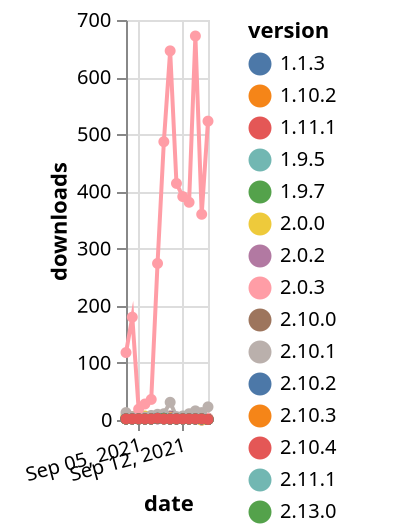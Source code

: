 {"$schema": "https://vega.github.io/schema/vega-lite/v5.json", "description": "A simple bar chart with embedded data.", "data": {"values": [{"date": "2021-09-03", "total": 2760, "delta": 2, "version": "2.0.2"}, {"date": "2021-09-04", "total": 2762, "delta": 2, "version": "2.0.2"}, {"date": "2021-09-05", "total": 2764, "delta": 2, "version": "2.0.2"}, {"date": "2021-09-06", "total": 2766, "delta": 2, "version": "2.0.2"}, {"date": "2021-09-07", "total": 2768, "delta": 2, "version": "2.0.2"}, {"date": "2021-09-08", "total": 2770, "delta": 2, "version": "2.0.2"}, {"date": "2021-09-09", "total": 2773, "delta": 3, "version": "2.0.2"}, {"date": "2021-09-10", "total": 2775, "delta": 2, "version": "2.0.2"}, {"date": "2021-09-11", "total": 2777, "delta": 2, "version": "2.0.2"}, {"date": "2021-09-12", "total": 2779, "delta": 2, "version": "2.0.2"}, {"date": "2021-09-13", "total": 2781, "delta": 2, "version": "2.0.2"}, {"date": "2021-09-14", "total": 2783, "delta": 2, "version": "2.0.2"}, {"date": "2021-09-15", "total": 2783, "delta": 0, "version": "2.0.2"}, {"date": "2021-09-16", "total": 2784, "delta": 1, "version": "2.0.2"}, {"date": "2021-09-03", "total": 2559, "delta": 2, "version": "1.10.2"}, {"date": "2021-09-04", "total": 2561, "delta": 2, "version": "1.10.2"}, {"date": "2021-09-05", "total": 2563, "delta": 2, "version": "1.10.2"}, {"date": "2021-09-06", "total": 2565, "delta": 2, "version": "1.10.2"}, {"date": "2021-09-07", "total": 2567, "delta": 2, "version": "1.10.2"}, {"date": "2021-09-08", "total": 2570, "delta": 3, "version": "1.10.2"}, {"date": "2021-09-09", "total": 2573, "delta": 3, "version": "1.10.2"}, {"date": "2021-09-10", "total": 2575, "delta": 2, "version": "1.10.2"}, {"date": "2021-09-11", "total": 2577, "delta": 2, "version": "1.10.2"}, {"date": "2021-09-12", "total": 2579, "delta": 2, "version": "1.10.2"}, {"date": "2021-09-13", "total": 2581, "delta": 2, "version": "1.10.2"}, {"date": "2021-09-14", "total": 2583, "delta": 2, "version": "1.10.2"}, {"date": "2021-09-15", "total": 2585, "delta": 2, "version": "1.10.2"}, {"date": "2021-09-16", "total": 2586, "delta": 1, "version": "1.10.2"}, {"date": "2021-09-03", "total": 3228, "delta": 2, "version": "2.4.3"}, {"date": "2021-09-04", "total": 3230, "delta": 2, "version": "2.4.3"}, {"date": "2021-09-05", "total": 3232, "delta": 2, "version": "2.4.3"}, {"date": "2021-09-06", "total": 3234, "delta": 2, "version": "2.4.3"}, {"date": "2021-09-07", "total": 3236, "delta": 2, "version": "2.4.3"}, {"date": "2021-09-08", "total": 3239, "delta": 3, "version": "2.4.3"}, {"date": "2021-09-09", "total": 3242, "delta": 3, "version": "2.4.3"}, {"date": "2021-09-10", "total": 3244, "delta": 2, "version": "2.4.3"}, {"date": "2021-09-11", "total": 3246, "delta": 2, "version": "2.4.3"}, {"date": "2021-09-12", "total": 3248, "delta": 2, "version": "2.4.3"}, {"date": "2021-09-13", "total": 3250, "delta": 2, "version": "2.4.3"}, {"date": "2021-09-14", "total": 3252, "delta": 2, "version": "2.4.3"}, {"date": "2021-09-15", "total": 3254, "delta": 2, "version": "2.4.3"}, {"date": "2021-09-16", "total": 3255, "delta": 1, "version": "2.4.3"}, {"date": "2021-09-03", "total": 2643, "delta": 2, "version": "2.9.1"}, {"date": "2021-09-04", "total": 2645, "delta": 2, "version": "2.9.1"}, {"date": "2021-09-05", "total": 2647, "delta": 2, "version": "2.9.1"}, {"date": "2021-09-06", "total": 2649, "delta": 2, "version": "2.9.1"}, {"date": "2021-09-07", "total": 2651, "delta": 2, "version": "2.9.1"}, {"date": "2021-09-08", "total": 2654, "delta": 3, "version": "2.9.1"}, {"date": "2021-09-09", "total": 2656, "delta": 2, "version": "2.9.1"}, {"date": "2021-09-10", "total": 2658, "delta": 2, "version": "2.9.1"}, {"date": "2021-09-11", "total": 2660, "delta": 2, "version": "2.9.1"}, {"date": "2021-09-12", "total": 2662, "delta": 2, "version": "2.9.1"}, {"date": "2021-09-13", "total": 2664, "delta": 2, "version": "2.9.1"}, {"date": "2021-09-14", "total": 2666, "delta": 2, "version": "2.9.1"}, {"date": "2021-09-15", "total": 2668, "delta": 2, "version": "2.9.1"}, {"date": "2021-09-16", "total": 2669, "delta": 1, "version": "2.9.1"}, {"date": "2021-09-03", "total": 2186, "delta": 8, "version": "2.15.2"}, {"date": "2021-09-04", "total": 2192, "delta": 6, "version": "2.15.2"}, {"date": "2021-09-05", "total": 2195, "delta": 3, "version": "2.15.2"}, {"date": "2021-09-06", "total": 2202, "delta": 7, "version": "2.15.2"}, {"date": "2021-09-07", "total": 2208, "delta": 6, "version": "2.15.2"}, {"date": "2021-09-08", "total": 2214, "delta": 6, "version": "2.15.2"}, {"date": "2021-09-09", "total": 2220, "delta": 6, "version": "2.15.2"}, {"date": "2021-09-10", "total": 2224, "delta": 4, "version": "2.15.2"}, {"date": "2021-09-11", "total": 2228, "delta": 4, "version": "2.15.2"}, {"date": "2021-09-12", "total": 2232, "delta": 4, "version": "2.15.2"}, {"date": "2021-09-13", "total": 2238, "delta": 6, "version": "2.15.2"}, {"date": "2021-09-14", "total": 2249, "delta": 11, "version": "2.15.2"}, {"date": "2021-09-15", "total": 2254, "delta": 5, "version": "2.15.2"}, {"date": "2021-09-16", "total": 2256, "delta": 2, "version": "2.15.2"}, {"date": "2021-09-03", "total": 2299, "delta": 2, "version": "2.8.2"}, {"date": "2021-09-04", "total": 2301, "delta": 2, "version": "2.8.2"}, {"date": "2021-09-05", "total": 2303, "delta": 2, "version": "2.8.2"}, {"date": "2021-09-06", "total": 2305, "delta": 2, "version": "2.8.2"}, {"date": "2021-09-07", "total": 2307, "delta": 2, "version": "2.8.2"}, {"date": "2021-09-08", "total": 2310, "delta": 3, "version": "2.8.2"}, {"date": "2021-09-09", "total": 2312, "delta": 2, "version": "2.8.2"}, {"date": "2021-09-10", "total": 2314, "delta": 2, "version": "2.8.2"}, {"date": "2021-09-11", "total": 2316, "delta": 2, "version": "2.8.2"}, {"date": "2021-09-12", "total": 2318, "delta": 2, "version": "2.8.2"}, {"date": "2021-09-13", "total": 2320, "delta": 2, "version": "2.8.2"}, {"date": "2021-09-14", "total": 2322, "delta": 2, "version": "2.8.2"}, {"date": "2021-09-15", "total": 2324, "delta": 2, "version": "2.8.2"}, {"date": "2021-09-16", "total": 2325, "delta": 1, "version": "2.8.2"}, {"date": "2021-09-03", "total": 3078, "delta": 2, "version": "2.4.0"}, {"date": "2021-09-04", "total": 3080, "delta": 2, "version": "2.4.0"}, {"date": "2021-09-05", "total": 3082, "delta": 2, "version": "2.4.0"}, {"date": "2021-09-06", "total": 3084, "delta": 2, "version": "2.4.0"}, {"date": "2021-09-07", "total": 3086, "delta": 2, "version": "2.4.0"}, {"date": "2021-09-08", "total": 3089, "delta": 3, "version": "2.4.0"}, {"date": "2021-09-09", "total": 3092, "delta": 3, "version": "2.4.0"}, {"date": "2021-09-10", "total": 3094, "delta": 2, "version": "2.4.0"}, {"date": "2021-09-11", "total": 3096, "delta": 2, "version": "2.4.0"}, {"date": "2021-09-12", "total": 3098, "delta": 2, "version": "2.4.0"}, {"date": "2021-09-13", "total": 3100, "delta": 2, "version": "2.4.0"}, {"date": "2021-09-14", "total": 3102, "delta": 2, "version": "2.4.0"}, {"date": "2021-09-15", "total": 3104, "delta": 2, "version": "2.4.0"}, {"date": "2021-09-16", "total": 3105, "delta": 1, "version": "2.4.0"}, {"date": "2021-09-03", "total": 3004, "delta": 2, "version": "2.15.0"}, {"date": "2021-09-04", "total": 3006, "delta": 2, "version": "2.15.0"}, {"date": "2021-09-05", "total": 3008, "delta": 2, "version": "2.15.0"}, {"date": "2021-09-06", "total": 3010, "delta": 2, "version": "2.15.0"}, {"date": "2021-09-07", "total": 3012, "delta": 2, "version": "2.15.0"}, {"date": "2021-09-08", "total": 3016, "delta": 4, "version": "2.15.0"}, {"date": "2021-09-09", "total": 3019, "delta": 3, "version": "2.15.0"}, {"date": "2021-09-10", "total": 3021, "delta": 2, "version": "2.15.0"}, {"date": "2021-09-11", "total": 3023, "delta": 2, "version": "2.15.0"}, {"date": "2021-09-12", "total": 3025, "delta": 2, "version": "2.15.0"}, {"date": "2021-09-13", "total": 3027, "delta": 2, "version": "2.15.0"}, {"date": "2021-09-14", "total": 3031, "delta": 4, "version": "2.15.0"}, {"date": "2021-09-15", "total": 3033, "delta": 2, "version": "2.15.0"}, {"date": "2021-09-16", "total": 3034, "delta": 1, "version": "2.15.0"}, {"date": "2021-09-03", "total": 2355, "delta": 2, "version": "1.1.3"}, {"date": "2021-09-04", "total": 2357, "delta": 2, "version": "1.1.3"}, {"date": "2021-09-05", "total": 2360, "delta": 3, "version": "1.1.3"}, {"date": "2021-09-06", "total": 2362, "delta": 2, "version": "1.1.3"}, {"date": "2021-09-07", "total": 2364, "delta": 2, "version": "1.1.3"}, {"date": "2021-09-08", "total": 2366, "delta": 2, "version": "1.1.3"}, {"date": "2021-09-09", "total": 2369, "delta": 3, "version": "1.1.3"}, {"date": "2021-09-10", "total": 2371, "delta": 2, "version": "1.1.3"}, {"date": "2021-09-11", "total": 2373, "delta": 2, "version": "1.1.3"}, {"date": "2021-09-12", "total": 2375, "delta": 2, "version": "1.1.3"}, {"date": "2021-09-13", "total": 2377, "delta": 2, "version": "1.1.3"}, {"date": "2021-09-14", "total": 2379, "delta": 2, "version": "1.1.3"}, {"date": "2021-09-15", "total": 2380, "delta": 1, "version": "1.1.3"}, {"date": "2021-09-16", "total": 2381, "delta": 1, "version": "1.1.3"}, {"date": "2021-09-03", "total": 2340, "delta": 2, "version": "2.8.1"}, {"date": "2021-09-04", "total": 2342, "delta": 2, "version": "2.8.1"}, {"date": "2021-09-05", "total": 2344, "delta": 2, "version": "2.8.1"}, {"date": "2021-09-06", "total": 2346, "delta": 2, "version": "2.8.1"}, {"date": "2021-09-07", "total": 2348, "delta": 2, "version": "2.8.1"}, {"date": "2021-09-08", "total": 2351, "delta": 3, "version": "2.8.1"}, {"date": "2021-09-09", "total": 2353, "delta": 2, "version": "2.8.1"}, {"date": "2021-09-10", "total": 2355, "delta": 2, "version": "2.8.1"}, {"date": "2021-09-11", "total": 2357, "delta": 2, "version": "2.8.1"}, {"date": "2021-09-12", "total": 2359, "delta": 2, "version": "2.8.1"}, {"date": "2021-09-13", "total": 2361, "delta": 2, "version": "2.8.1"}, {"date": "2021-09-14", "total": 2363, "delta": 2, "version": "2.8.1"}, {"date": "2021-09-15", "total": 2365, "delta": 2, "version": "2.8.1"}, {"date": "2021-09-16", "total": 2366, "delta": 1, "version": "2.8.1"}, {"date": "2021-09-03", "total": 1961, "delta": 2, "version": "2.13.1"}, {"date": "2021-09-04", "total": 1963, "delta": 2, "version": "2.13.1"}, {"date": "2021-09-05", "total": 1965, "delta": 2, "version": "2.13.1"}, {"date": "2021-09-06", "total": 1967, "delta": 2, "version": "2.13.1"}, {"date": "2021-09-07", "total": 1969, "delta": 2, "version": "2.13.1"}, {"date": "2021-09-08", "total": 1972, "delta": 3, "version": "2.13.1"}, {"date": "2021-09-09", "total": 1975, "delta": 3, "version": "2.13.1"}, {"date": "2021-09-10", "total": 1977, "delta": 2, "version": "2.13.1"}, {"date": "2021-09-11", "total": 1979, "delta": 2, "version": "2.13.1"}, {"date": "2021-09-12", "total": 1981, "delta": 2, "version": "2.13.1"}, {"date": "2021-09-13", "total": 1983, "delta": 2, "version": "2.13.1"}, {"date": "2021-09-14", "total": 1985, "delta": 2, "version": "2.13.1"}, {"date": "2021-09-15", "total": 1987, "delta": 2, "version": "2.13.1"}, {"date": "2021-09-16", "total": 1988, "delta": 1, "version": "2.13.1"}, {"date": "2021-09-03", "total": 3729, "delta": 2, "version": "1.9.7"}, {"date": "2021-09-04", "total": 3731, "delta": 2, "version": "1.9.7"}, {"date": "2021-09-05", "total": 3733, "delta": 2, "version": "1.9.7"}, {"date": "2021-09-06", "total": 3735, "delta": 2, "version": "1.9.7"}, {"date": "2021-09-07", "total": 3737, "delta": 2, "version": "1.9.7"}, {"date": "2021-09-08", "total": 3740, "delta": 3, "version": "1.9.7"}, {"date": "2021-09-09", "total": 3743, "delta": 3, "version": "1.9.7"}, {"date": "2021-09-10", "total": 3745, "delta": 2, "version": "1.9.7"}, {"date": "2021-09-11", "total": 3747, "delta": 2, "version": "1.9.7"}, {"date": "2021-09-12", "total": 3749, "delta": 2, "version": "1.9.7"}, {"date": "2021-09-13", "total": 3751, "delta": 2, "version": "1.9.7"}, {"date": "2021-09-14", "total": 3753, "delta": 2, "version": "1.9.7"}, {"date": "2021-09-15", "total": 3755, "delta": 2, "version": "1.9.7"}, {"date": "2021-09-16", "total": 3756, "delta": 1, "version": "1.9.7"}, {"date": "2021-09-03", "total": 2153, "delta": 2, "version": "2.10.1"}, {"date": "2021-09-04", "total": 2155, "delta": 2, "version": "2.10.1"}, {"date": "2021-09-05", "total": 2157, "delta": 2, "version": "2.10.1"}, {"date": "2021-09-06", "total": 2159, "delta": 2, "version": "2.10.1"}, {"date": "2021-09-07", "total": 2161, "delta": 2, "version": "2.10.1"}, {"date": "2021-09-08", "total": 2164, "delta": 3, "version": "2.10.1"}, {"date": "2021-09-09", "total": 2166, "delta": 2, "version": "2.10.1"}, {"date": "2021-09-10", "total": 2168, "delta": 2, "version": "2.10.1"}, {"date": "2021-09-11", "total": 2170, "delta": 2, "version": "2.10.1"}, {"date": "2021-09-12", "total": 2172, "delta": 2, "version": "2.10.1"}, {"date": "2021-09-13", "total": 2174, "delta": 2, "version": "2.10.1"}, {"date": "2021-09-14", "total": 2176, "delta": 2, "version": "2.10.1"}, {"date": "2021-09-15", "total": 2178, "delta": 2, "version": "2.10.1"}, {"date": "2021-09-16", "total": 2179, "delta": 1, "version": "2.10.1"}, {"date": "2021-09-03", "total": 2966, "delta": 2, "version": "2.10.4"}, {"date": "2021-09-04", "total": 2968, "delta": 2, "version": "2.10.4"}, {"date": "2021-09-05", "total": 2970, "delta": 2, "version": "2.10.4"}, {"date": "2021-09-06", "total": 2972, "delta": 2, "version": "2.10.4"}, {"date": "2021-09-07", "total": 2974, "delta": 2, "version": "2.10.4"}, {"date": "2021-09-08", "total": 2978, "delta": 4, "version": "2.10.4"}, {"date": "2021-09-09", "total": 2981, "delta": 3, "version": "2.10.4"}, {"date": "2021-09-10", "total": 2983, "delta": 2, "version": "2.10.4"}, {"date": "2021-09-11", "total": 2986, "delta": 3, "version": "2.10.4"}, {"date": "2021-09-12", "total": 2988, "delta": 2, "version": "2.10.4"}, {"date": "2021-09-13", "total": 2990, "delta": 2, "version": "2.10.4"}, {"date": "2021-09-14", "total": 2992, "delta": 2, "version": "2.10.4"}, {"date": "2021-09-15", "total": 2994, "delta": 2, "version": "2.10.4"}, {"date": "2021-09-16", "total": 2995, "delta": 1, "version": "2.10.4"}, {"date": "2021-09-03", "total": 2914, "delta": 2, "version": "2.15.1"}, {"date": "2021-09-04", "total": 2916, "delta": 2, "version": "2.15.1"}, {"date": "2021-09-05", "total": 2918, "delta": 2, "version": "2.15.1"}, {"date": "2021-09-06", "total": 2920, "delta": 2, "version": "2.15.1"}, {"date": "2021-09-07", "total": 2923, "delta": 3, "version": "2.15.1"}, {"date": "2021-09-08", "total": 2926, "delta": 3, "version": "2.15.1"}, {"date": "2021-09-09", "total": 2929, "delta": 3, "version": "2.15.1"}, {"date": "2021-09-10", "total": 2932, "delta": 3, "version": "2.15.1"}, {"date": "2021-09-11", "total": 2934, "delta": 2, "version": "2.15.1"}, {"date": "2021-09-12", "total": 2936, "delta": 2, "version": "2.15.1"}, {"date": "2021-09-13", "total": 2938, "delta": 2, "version": "2.15.1"}, {"date": "2021-09-14", "total": 2940, "delta": 2, "version": "2.15.1"}, {"date": "2021-09-15", "total": 2942, "delta": 2, "version": "2.15.1"}, {"date": "2021-09-16", "total": 2943, "delta": 1, "version": "2.15.1"}, {"date": "2021-09-03", "total": 2250, "delta": 2, "version": "2.9.0"}, {"date": "2021-09-04", "total": 2252, "delta": 2, "version": "2.9.0"}, {"date": "2021-09-05", "total": 2254, "delta": 2, "version": "2.9.0"}, {"date": "2021-09-06", "total": 2256, "delta": 2, "version": "2.9.0"}, {"date": "2021-09-07", "total": 2258, "delta": 2, "version": "2.9.0"}, {"date": "2021-09-08", "total": 2261, "delta": 3, "version": "2.9.0"}, {"date": "2021-09-09", "total": 2263, "delta": 2, "version": "2.9.0"}, {"date": "2021-09-10", "total": 2265, "delta": 2, "version": "2.9.0"}, {"date": "2021-09-11", "total": 2267, "delta": 2, "version": "2.9.0"}, {"date": "2021-09-12", "total": 2269, "delta": 2, "version": "2.9.0"}, {"date": "2021-09-13", "total": 2271, "delta": 2, "version": "2.9.0"}, {"date": "2021-09-14", "total": 2273, "delta": 2, "version": "2.9.0"}, {"date": "2021-09-15", "total": 2276, "delta": 3, "version": "2.9.0"}, {"date": "2021-09-16", "total": 2277, "delta": 1, "version": "2.9.0"}, {"date": "2021-09-03", "total": 11729, "delta": 2, "version": "2.0.3"}, {"date": "2021-09-04", "total": 11731, "delta": 2, "version": "2.0.3"}, {"date": "2021-09-05", "total": 11733, "delta": 2, "version": "2.0.3"}, {"date": "2021-09-06", "total": 11735, "delta": 2, "version": "2.0.3"}, {"date": "2021-09-07", "total": 11737, "delta": 2, "version": "2.0.3"}, {"date": "2021-09-08", "total": 11739, "delta": 2, "version": "2.0.3"}, {"date": "2021-09-09", "total": 11743, "delta": 4, "version": "2.0.3"}, {"date": "2021-09-10", "total": 11745, "delta": 2, "version": "2.0.3"}, {"date": "2021-09-11", "total": 11748, "delta": 3, "version": "2.0.3"}, {"date": "2021-09-12", "total": 11750, "delta": 2, "version": "2.0.3"}, {"date": "2021-09-13", "total": 11753, "delta": 3, "version": "2.0.3"}, {"date": "2021-09-14", "total": 11755, "delta": 2, "version": "2.0.3"}, {"date": "2021-09-15", "total": 11755, "delta": 0, "version": "2.0.3"}, {"date": "2021-09-16", "total": 11756, "delta": 1, "version": "2.0.3"}, {"date": "2021-09-03", "total": 420, "delta": 2, "version": "2.16.0"}, {"date": "2021-09-04", "total": 422, "delta": 2, "version": "2.16.0"}, {"date": "2021-09-05", "total": 424, "delta": 2, "version": "2.16.0"}, {"date": "2021-09-06", "total": 426, "delta": 2, "version": "2.16.0"}, {"date": "2021-09-07", "total": 428, "delta": 2, "version": "2.16.0"}, {"date": "2021-09-08", "total": 431, "delta": 3, "version": "2.16.0"}, {"date": "2021-09-09", "total": 434, "delta": 3, "version": "2.16.0"}, {"date": "2021-09-10", "total": 436, "delta": 2, "version": "2.16.0"}, {"date": "2021-09-11", "total": 438, "delta": 2, "version": "2.16.0"}, {"date": "2021-09-12", "total": 440, "delta": 2, "version": "2.16.0"}, {"date": "2021-09-13", "total": 442, "delta": 2, "version": "2.16.0"}, {"date": "2021-09-14", "total": 444, "delta": 2, "version": "2.16.0"}, {"date": "2021-09-15", "total": 446, "delta": 2, "version": "2.16.0"}, {"date": "2021-09-16", "total": 447, "delta": 1, "version": "2.16.0"}, {"date": "2021-09-03", "total": 3013, "delta": 2, "version": "2.8.3"}, {"date": "2021-09-04", "total": 3015, "delta": 2, "version": "2.8.3"}, {"date": "2021-09-05", "total": 3017, "delta": 2, "version": "2.8.3"}, {"date": "2021-09-06", "total": 3019, "delta": 2, "version": "2.8.3"}, {"date": "2021-09-07", "total": 3021, "delta": 2, "version": "2.8.3"}, {"date": "2021-09-08", "total": 3024, "delta": 3, "version": "2.8.3"}, {"date": "2021-09-09", "total": 3028, "delta": 4, "version": "2.8.3"}, {"date": "2021-09-10", "total": 3030, "delta": 2, "version": "2.8.3"}, {"date": "2021-09-11", "total": 3032, "delta": 2, "version": "2.8.3"}, {"date": "2021-09-12", "total": 3034, "delta": 2, "version": "2.8.3"}, {"date": "2021-09-13", "total": 3036, "delta": 2, "version": "2.8.3"}, {"date": "2021-09-14", "total": 3038, "delta": 2, "version": "2.8.3"}, {"date": "2021-09-15", "total": 3040, "delta": 2, "version": "2.8.3"}, {"date": "2021-09-16", "total": 3041, "delta": 1, "version": "2.8.3"}, {"date": "2021-09-03", "total": 1693, "delta": 4, "version": "2.17.1"}, {"date": "2021-09-04", "total": 1695, "delta": 2, "version": "2.17.1"}, {"date": "2021-09-05", "total": 1698, "delta": 3, "version": "2.17.1"}, {"date": "2021-09-06", "total": 1700, "delta": 2, "version": "2.17.1"}, {"date": "2021-09-07", "total": 1703, "delta": 3, "version": "2.17.1"}, {"date": "2021-09-08", "total": 1706, "delta": 3, "version": "2.17.1"}, {"date": "2021-09-09", "total": 1709, "delta": 3, "version": "2.17.1"}, {"date": "2021-09-10", "total": 1716, "delta": 7, "version": "2.17.1"}, {"date": "2021-09-11", "total": 1718, "delta": 2, "version": "2.17.1"}, {"date": "2021-09-12", "total": 1720, "delta": 2, "version": "2.17.1"}, {"date": "2021-09-13", "total": 1722, "delta": 2, "version": "2.17.1"}, {"date": "2021-09-14", "total": 1726, "delta": 4, "version": "2.17.1"}, {"date": "2021-09-15", "total": 1731, "delta": 5, "version": "2.17.1"}, {"date": "2021-09-16", "total": 1734, "delta": 3, "version": "2.17.1"}, {"date": "2021-09-03", "total": 2964, "delta": 2, "version": "2.8.0"}, {"date": "2021-09-04", "total": 2966, "delta": 2, "version": "2.8.0"}, {"date": "2021-09-05", "total": 2968, "delta": 2, "version": "2.8.0"}, {"date": "2021-09-06", "total": 2970, "delta": 2, "version": "2.8.0"}, {"date": "2021-09-07", "total": 2972, "delta": 2, "version": "2.8.0"}, {"date": "2021-09-08", "total": 2976, "delta": 4, "version": "2.8.0"}, {"date": "2021-09-09", "total": 2978, "delta": 2, "version": "2.8.0"}, {"date": "2021-09-10", "total": 2980, "delta": 2, "version": "2.8.0"}, {"date": "2021-09-11", "total": 2982, "delta": 2, "version": "2.8.0"}, {"date": "2021-09-12", "total": 2984, "delta": 2, "version": "2.8.0"}, {"date": "2021-09-13", "total": 2986, "delta": 2, "version": "2.8.0"}, {"date": "2021-09-14", "total": 2988, "delta": 2, "version": "2.8.0"}, {"date": "2021-09-15", "total": 2990, "delta": 2, "version": "2.8.0"}, {"date": "2021-09-16", "total": 2991, "delta": 1, "version": "2.8.0"}, {"date": "2021-09-03", "total": 2821, "delta": 3, "version": "2.13.3"}, {"date": "2021-09-04", "total": 2825, "delta": 4, "version": "2.13.3"}, {"date": "2021-09-05", "total": 2827, "delta": 2, "version": "2.13.3"}, {"date": "2021-09-06", "total": 2829, "delta": 2, "version": "2.13.3"}, {"date": "2021-09-07", "total": 2832, "delta": 3, "version": "2.13.3"}, {"date": "2021-09-08", "total": 2835, "delta": 3, "version": "2.13.3"}, {"date": "2021-09-09", "total": 2839, "delta": 4, "version": "2.13.3"}, {"date": "2021-09-10", "total": 2845, "delta": 6, "version": "2.13.3"}, {"date": "2021-09-11", "total": 2848, "delta": 3, "version": "2.13.3"}, {"date": "2021-09-12", "total": 2851, "delta": 3, "version": "2.13.3"}, {"date": "2021-09-13", "total": 2855, "delta": 4, "version": "2.13.3"}, {"date": "2021-09-14", "total": 2859, "delta": 4, "version": "2.13.3"}, {"date": "2021-09-15", "total": 2861, "delta": 2, "version": "2.13.3"}, {"date": "2021-09-16", "total": 2862, "delta": 1, "version": "2.13.3"}, {"date": "2021-09-03", "total": 13084, "delta": 2, "version": "2.6.0"}, {"date": "2021-09-04", "total": 13086, "delta": 2, "version": "2.6.0"}, {"date": "2021-09-05", "total": 13088, "delta": 2, "version": "2.6.0"}, {"date": "2021-09-06", "total": 13090, "delta": 2, "version": "2.6.0"}, {"date": "2021-09-07", "total": 13092, "delta": 2, "version": "2.6.0"}, {"date": "2021-09-08", "total": 13096, "delta": 4, "version": "2.6.0"}, {"date": "2021-09-09", "total": 13100, "delta": 4, "version": "2.6.0"}, {"date": "2021-09-10", "total": 13103, "delta": 3, "version": "2.6.0"}, {"date": "2021-09-11", "total": 13106, "delta": 3, "version": "2.6.0"}, {"date": "2021-09-12", "total": 13108, "delta": 2, "version": "2.6.0"}, {"date": "2021-09-13", "total": 13110, "delta": 2, "version": "2.6.0"}, {"date": "2021-09-14", "total": 13112, "delta": 2, "version": "2.6.0"}, {"date": "2021-09-15", "total": 13115, "delta": 3, "version": "2.6.0"}, {"date": "2021-09-16", "total": 13117, "delta": 2, "version": "2.6.0"}, {"date": "2021-09-03", "total": 2689, "delta": 2, "version": "2.14.1"}, {"date": "2021-09-04", "total": 2691, "delta": 2, "version": "2.14.1"}, {"date": "2021-09-05", "total": 2694, "delta": 3, "version": "2.14.1"}, {"date": "2021-09-06", "total": 2696, "delta": 2, "version": "2.14.1"}, {"date": "2021-09-07", "total": 2698, "delta": 2, "version": "2.14.1"}, {"date": "2021-09-08", "total": 2701, "delta": 3, "version": "2.14.1"}, {"date": "2021-09-09", "total": 2704, "delta": 3, "version": "2.14.1"}, {"date": "2021-09-10", "total": 2706, "delta": 2, "version": "2.14.1"}, {"date": "2021-09-11", "total": 2708, "delta": 2, "version": "2.14.1"}, {"date": "2021-09-12", "total": 2710, "delta": 2, "version": "2.14.1"}, {"date": "2021-09-13", "total": 2712, "delta": 2, "version": "2.14.1"}, {"date": "2021-09-14", "total": 2714, "delta": 2, "version": "2.14.1"}, {"date": "2021-09-15", "total": 2716, "delta": 2, "version": "2.14.1"}, {"date": "2021-09-16", "total": 2717, "delta": 1, "version": "2.14.1"}, {"date": "2021-09-03", "total": 2126, "delta": 2, "version": "2.10.0"}, {"date": "2021-09-04", "total": 2128, "delta": 2, "version": "2.10.0"}, {"date": "2021-09-05", "total": 2130, "delta": 2, "version": "2.10.0"}, {"date": "2021-09-06", "total": 2132, "delta": 2, "version": "2.10.0"}, {"date": "2021-09-07", "total": 2134, "delta": 2, "version": "2.10.0"}, {"date": "2021-09-08", "total": 2137, "delta": 3, "version": "2.10.0"}, {"date": "2021-09-09", "total": 2139, "delta": 2, "version": "2.10.0"}, {"date": "2021-09-10", "total": 2141, "delta": 2, "version": "2.10.0"}, {"date": "2021-09-11", "total": 2143, "delta": 2, "version": "2.10.0"}, {"date": "2021-09-12", "total": 2145, "delta": 2, "version": "2.10.0"}, {"date": "2021-09-13", "total": 2147, "delta": 2, "version": "2.10.0"}, {"date": "2021-09-14", "total": 2149, "delta": 2, "version": "2.10.0"}, {"date": "2021-09-15", "total": 2151, "delta": 2, "version": "2.10.0"}, {"date": "2021-09-16", "total": 2152, "delta": 1, "version": "2.10.0"}, {"date": "2021-09-03", "total": 2163, "delta": 2, "version": "2.10.2"}, {"date": "2021-09-04", "total": 2165, "delta": 2, "version": "2.10.2"}, {"date": "2021-09-05", "total": 2167, "delta": 2, "version": "2.10.2"}, {"date": "2021-09-06", "total": 2169, "delta": 2, "version": "2.10.2"}, {"date": "2021-09-07", "total": 2171, "delta": 2, "version": "2.10.2"}, {"date": "2021-09-08", "total": 2174, "delta": 3, "version": "2.10.2"}, {"date": "2021-09-09", "total": 2176, "delta": 2, "version": "2.10.2"}, {"date": "2021-09-10", "total": 2178, "delta": 2, "version": "2.10.2"}, {"date": "2021-09-11", "total": 2180, "delta": 2, "version": "2.10.2"}, {"date": "2021-09-12", "total": 2182, "delta": 2, "version": "2.10.2"}, {"date": "2021-09-13", "total": 2184, "delta": 2, "version": "2.10.2"}, {"date": "2021-09-14", "total": 2186, "delta": 2, "version": "2.10.2"}, {"date": "2021-09-15", "total": 2188, "delta": 2, "version": "2.10.2"}, {"date": "2021-09-16", "total": 2189, "delta": 1, "version": "2.10.2"}, {"date": "2021-09-03", "total": 2553, "delta": 2, "version": "2.13.4"}, {"date": "2021-09-04", "total": 2555, "delta": 2, "version": "2.13.4"}, {"date": "2021-09-05", "total": 2557, "delta": 2, "version": "2.13.4"}, {"date": "2021-09-06", "total": 2559, "delta": 2, "version": "2.13.4"}, {"date": "2021-09-07", "total": 2561, "delta": 2, "version": "2.13.4"}, {"date": "2021-09-08", "total": 2565, "delta": 4, "version": "2.13.4"}, {"date": "2021-09-09", "total": 2569, "delta": 4, "version": "2.13.4"}, {"date": "2021-09-10", "total": 2571, "delta": 2, "version": "2.13.4"}, {"date": "2021-09-11", "total": 2573, "delta": 2, "version": "2.13.4"}, {"date": "2021-09-12", "total": 2575, "delta": 2, "version": "2.13.4"}, {"date": "2021-09-13", "total": 2577, "delta": 2, "version": "2.13.4"}, {"date": "2021-09-14", "total": 2579, "delta": 2, "version": "2.13.4"}, {"date": "2021-09-15", "total": 2581, "delta": 2, "version": "2.13.4"}, {"date": "2021-09-16", "total": 2582, "delta": 1, "version": "2.13.4"}, {"date": "2021-09-03", "total": 4928, "delta": 2, "version": "2.5.0"}, {"date": "2021-09-04", "total": 4930, "delta": 2, "version": "2.5.0"}, {"date": "2021-09-05", "total": 4932, "delta": 2, "version": "2.5.0"}, {"date": "2021-09-06", "total": 4934, "delta": 2, "version": "2.5.0"}, {"date": "2021-09-07", "total": 4936, "delta": 2, "version": "2.5.0"}, {"date": "2021-09-08", "total": 4939, "delta": 3, "version": "2.5.0"}, {"date": "2021-09-09", "total": 4942, "delta": 3, "version": "2.5.0"}, {"date": "2021-09-10", "total": 4945, "delta": 3, "version": "2.5.0"}, {"date": "2021-09-11", "total": 4947, "delta": 2, "version": "2.5.0"}, {"date": "2021-09-12", "total": 4949, "delta": 2, "version": "2.5.0"}, {"date": "2021-09-13", "total": 4951, "delta": 2, "version": "2.5.0"}, {"date": "2021-09-14", "total": 4953, "delta": 2, "version": "2.5.0"}, {"date": "2021-09-15", "total": 4955, "delta": 2, "version": "2.5.0"}, {"date": "2021-09-16", "total": 4956, "delta": 1, "version": "2.5.0"}, {"date": "2021-09-03", "total": 2958, "delta": 2, "version": "2.14.2"}, {"date": "2021-09-04", "total": 2960, "delta": 2, "version": "2.14.2"}, {"date": "2021-09-05", "total": 2962, "delta": 2, "version": "2.14.2"}, {"date": "2021-09-06", "total": 2964, "delta": 2, "version": "2.14.2"}, {"date": "2021-09-07", "total": 2966, "delta": 2, "version": "2.14.2"}, {"date": "2021-09-08", "total": 2969, "delta": 3, "version": "2.14.2"}, {"date": "2021-09-09", "total": 2973, "delta": 4, "version": "2.14.2"}, {"date": "2021-09-10", "total": 2975, "delta": 2, "version": "2.14.2"}, {"date": "2021-09-11", "total": 2977, "delta": 2, "version": "2.14.2"}, {"date": "2021-09-12", "total": 2979, "delta": 2, "version": "2.14.2"}, {"date": "2021-09-13", "total": 2981, "delta": 2, "version": "2.14.2"}, {"date": "2021-09-14", "total": 2983, "delta": 2, "version": "2.14.2"}, {"date": "2021-09-15", "total": 2985, "delta": 2, "version": "2.14.2"}, {"date": "2021-09-16", "total": 2986, "delta": 1, "version": "2.14.2"}, {"date": "2021-09-03", "total": 2761, "delta": 2, "version": "1.11.1"}, {"date": "2021-09-04", "total": 2763, "delta": 2, "version": "1.11.1"}, {"date": "2021-09-05", "total": 2765, "delta": 2, "version": "1.11.1"}, {"date": "2021-09-06", "total": 2767, "delta": 2, "version": "1.11.1"}, {"date": "2021-09-07", "total": 2769, "delta": 2, "version": "1.11.1"}, {"date": "2021-09-08", "total": 2772, "delta": 3, "version": "1.11.1"}, {"date": "2021-09-09", "total": 2775, "delta": 3, "version": "1.11.1"}, {"date": "2021-09-10", "total": 2777, "delta": 2, "version": "1.11.1"}, {"date": "2021-09-11", "total": 2779, "delta": 2, "version": "1.11.1"}, {"date": "2021-09-12", "total": 2781, "delta": 2, "version": "1.11.1"}, {"date": "2021-09-13", "total": 2783, "delta": 2, "version": "1.11.1"}, {"date": "2021-09-14", "total": 2785, "delta": 2, "version": "1.11.1"}, {"date": "2021-09-15", "total": 2787, "delta": 2, "version": "1.11.1"}, {"date": "2021-09-16", "total": 2788, "delta": 1, "version": "1.11.1"}, {"date": "2021-09-03", "total": 2251, "delta": 2, "version": "2.10.3"}, {"date": "2021-09-04", "total": 2253, "delta": 2, "version": "2.10.3"}, {"date": "2021-09-05", "total": 2255, "delta": 2, "version": "2.10.3"}, {"date": "2021-09-06", "total": 2257, "delta": 2, "version": "2.10.3"}, {"date": "2021-09-07", "total": 2259, "delta": 2, "version": "2.10.3"}, {"date": "2021-09-08", "total": 2262, "delta": 3, "version": "2.10.3"}, {"date": "2021-09-09", "total": 2264, "delta": 2, "version": "2.10.3"}, {"date": "2021-09-10", "total": 2266, "delta": 2, "version": "2.10.3"}, {"date": "2021-09-11", "total": 2268, "delta": 2, "version": "2.10.3"}, {"date": "2021-09-12", "total": 2270, "delta": 2, "version": "2.10.3"}, {"date": "2021-09-13", "total": 2272, "delta": 2, "version": "2.10.3"}, {"date": "2021-09-14", "total": 2274, "delta": 2, "version": "2.10.3"}, {"date": "2021-09-15", "total": 2276, "delta": 2, "version": "2.10.3"}, {"date": "2021-09-16", "total": 2277, "delta": 1, "version": "2.10.3"}, {"date": "2021-09-03", "total": 4881, "delta": 4, "version": "2.0.0"}, {"date": "2021-09-04", "total": 4885, "delta": 4, "version": "2.0.0"}, {"date": "2021-09-05", "total": 4889, "delta": 4, "version": "2.0.0"}, {"date": "2021-09-06", "total": 4893, "delta": 4, "version": "2.0.0"}, {"date": "2021-09-07", "total": 4897, "delta": 4, "version": "2.0.0"}, {"date": "2021-09-08", "total": 4900, "delta": 3, "version": "2.0.0"}, {"date": "2021-09-09", "total": 4905, "delta": 5, "version": "2.0.0"}, {"date": "2021-09-10", "total": 4909, "delta": 4, "version": "2.0.0"}, {"date": "2021-09-11", "total": 4913, "delta": 4, "version": "2.0.0"}, {"date": "2021-09-12", "total": 4917, "delta": 4, "version": "2.0.0"}, {"date": "2021-09-13", "total": 4921, "delta": 4, "version": "2.0.0"}, {"date": "2021-09-14", "total": 4925, "delta": 4, "version": "2.0.0"}, {"date": "2021-09-15", "total": 4925, "delta": 0, "version": "2.0.0"}, {"date": "2021-09-16", "total": 4927, "delta": 2, "version": "2.0.0"}, {"date": "2021-09-03", "total": 3437, "delta": 2, "version": "2.3.4"}, {"date": "2021-09-04", "total": 3439, "delta": 2, "version": "2.3.4"}, {"date": "2021-09-05", "total": 3441, "delta": 2, "version": "2.3.4"}, {"date": "2021-09-06", "total": 3443, "delta": 2, "version": "2.3.4"}, {"date": "2021-09-07", "total": 3445, "delta": 2, "version": "2.3.4"}, {"date": "2021-09-08", "total": 3448, "delta": 3, "version": "2.3.4"}, {"date": "2021-09-09", "total": 3451, "delta": 3, "version": "2.3.4"}, {"date": "2021-09-10", "total": 3453, "delta": 2, "version": "2.3.4"}, {"date": "2021-09-11", "total": 3455, "delta": 2, "version": "2.3.4"}, {"date": "2021-09-12", "total": 3457, "delta": 2, "version": "2.3.4"}, {"date": "2021-09-13", "total": 3459, "delta": 2, "version": "2.3.4"}, {"date": "2021-09-14", "total": 3462, "delta": 3, "version": "2.3.4"}, {"date": "2021-09-15", "total": 3464, "delta": 2, "version": "2.3.4"}, {"date": "2021-09-16", "total": 3465, "delta": 1, "version": "2.3.4"}, {"date": "2021-09-03", "total": 2691, "delta": 2, "version": "2.11.1"}, {"date": "2021-09-04", "total": 2693, "delta": 2, "version": "2.11.1"}, {"date": "2021-09-05", "total": 2695, "delta": 2, "version": "2.11.1"}, {"date": "2021-09-06", "total": 2697, "delta": 2, "version": "2.11.1"}, {"date": "2021-09-07", "total": 2699, "delta": 2, "version": "2.11.1"}, {"date": "2021-09-08", "total": 2703, "delta": 4, "version": "2.11.1"}, {"date": "2021-09-09", "total": 2706, "delta": 3, "version": "2.11.1"}, {"date": "2021-09-10", "total": 2708, "delta": 2, "version": "2.11.1"}, {"date": "2021-09-11", "total": 2710, "delta": 2, "version": "2.11.1"}, {"date": "2021-09-12", "total": 2712, "delta": 2, "version": "2.11.1"}, {"date": "2021-09-13", "total": 2714, "delta": 2, "version": "2.11.1"}, {"date": "2021-09-14", "total": 2716, "delta": 2, "version": "2.11.1"}, {"date": "2021-09-15", "total": 2718, "delta": 2, "version": "2.11.1"}, {"date": "2021-09-16", "total": 2719, "delta": 1, "version": "2.11.1"}, {"date": "2021-09-03", "total": 2507, "delta": 2, "version": "1.9.5"}, {"date": "2021-09-04", "total": 2509, "delta": 2, "version": "1.9.5"}, {"date": "2021-09-05", "total": 2511, "delta": 2, "version": "1.9.5"}, {"date": "2021-09-06", "total": 2513, "delta": 2, "version": "1.9.5"}, {"date": "2021-09-07", "total": 2515, "delta": 2, "version": "1.9.5"}, {"date": "2021-09-08", "total": 2518, "delta": 3, "version": "1.9.5"}, {"date": "2021-09-09", "total": 2520, "delta": 2, "version": "1.9.5"}, {"date": "2021-09-10", "total": 2522, "delta": 2, "version": "1.9.5"}, {"date": "2021-09-11", "total": 2524, "delta": 2, "version": "1.9.5"}, {"date": "2021-09-12", "total": 2526, "delta": 2, "version": "1.9.5"}, {"date": "2021-09-13", "total": 2528, "delta": 2, "version": "1.9.5"}, {"date": "2021-09-14", "total": 2530, "delta": 2, "version": "1.9.5"}, {"date": "2021-09-15", "total": 2532, "delta": 2, "version": "1.9.5"}, {"date": "2021-09-16", "total": 2533, "delta": 1, "version": "1.9.5"}, {"date": "2021-09-03", "total": 2844, "delta": 2, "version": "2.4.4"}, {"date": "2021-09-04", "total": 2846, "delta": 2, "version": "2.4.4"}, {"date": "2021-09-05", "total": 2848, "delta": 2, "version": "2.4.4"}, {"date": "2021-09-06", "total": 2850, "delta": 2, "version": "2.4.4"}, {"date": "2021-09-07", "total": 2852, "delta": 2, "version": "2.4.4"}, {"date": "2021-09-08", "total": 2855, "delta": 3, "version": "2.4.4"}, {"date": "2021-09-09", "total": 2858, "delta": 3, "version": "2.4.4"}, {"date": "2021-09-10", "total": 2860, "delta": 2, "version": "2.4.4"}, {"date": "2021-09-11", "total": 2862, "delta": 2, "version": "2.4.4"}, {"date": "2021-09-12", "total": 2864, "delta": 2, "version": "2.4.4"}, {"date": "2021-09-13", "total": 2866, "delta": 2, "version": "2.4.4"}, {"date": "2021-09-14", "total": 2868, "delta": 2, "version": "2.4.4"}, {"date": "2021-09-15", "total": 2870, "delta": 2, "version": "2.4.4"}, {"date": "2021-09-16", "total": 2871, "delta": 1, "version": "2.4.4"}, {"date": "2021-09-03", "total": 2006, "delta": 4, "version": "2.17.0"}, {"date": "2021-09-04", "total": 2008, "delta": 2, "version": "2.17.0"}, {"date": "2021-09-05", "total": 2011, "delta": 3, "version": "2.17.0"}, {"date": "2021-09-06", "total": 2013, "delta": 2, "version": "2.17.0"}, {"date": "2021-09-07", "total": 2015, "delta": 2, "version": "2.17.0"}, {"date": "2021-09-08", "total": 2019, "delta": 4, "version": "2.17.0"}, {"date": "2021-09-09", "total": 2023, "delta": 4, "version": "2.17.0"}, {"date": "2021-09-10", "total": 2026, "delta": 3, "version": "2.17.0"}, {"date": "2021-09-11", "total": 2029, "delta": 3, "version": "2.17.0"}, {"date": "2021-09-12", "total": 2031, "delta": 2, "version": "2.17.0"}, {"date": "2021-09-13", "total": 2033, "delta": 2, "version": "2.17.0"}, {"date": "2021-09-14", "total": 2036, "delta": 3, "version": "2.17.0"}, {"date": "2021-09-15", "total": 2040, "delta": 4, "version": "2.17.0"}, {"date": "2021-09-16", "total": 2043, "delta": 3, "version": "2.17.0"}, {"date": "2021-09-03", "total": 1717, "delta": 2, "version": "2.13.7"}, {"date": "2021-09-04", "total": 1719, "delta": 2, "version": "2.13.7"}, {"date": "2021-09-05", "total": 1721, "delta": 2, "version": "2.13.7"}, {"date": "2021-09-06", "total": 1723, "delta": 2, "version": "2.13.7"}, {"date": "2021-09-07", "total": 1725, "delta": 2, "version": "2.13.7"}, {"date": "2021-09-08", "total": 1728, "delta": 3, "version": "2.13.7"}, {"date": "2021-09-09", "total": 1731, "delta": 3, "version": "2.13.7"}, {"date": "2021-09-10", "total": 1733, "delta": 2, "version": "2.13.7"}, {"date": "2021-09-11", "total": 1735, "delta": 2, "version": "2.13.7"}, {"date": "2021-09-12", "total": 1737, "delta": 2, "version": "2.13.7"}, {"date": "2021-09-13", "total": 1739, "delta": 2, "version": "2.13.7"}, {"date": "2021-09-14", "total": 1741, "delta": 2, "version": "2.13.7"}, {"date": "2021-09-15", "total": 1743, "delta": 2, "version": "2.13.7"}, {"date": "2021-09-16", "total": 1744, "delta": 1, "version": "2.13.7"}, {"date": "2021-09-03", "total": 2600, "delta": 2, "version": "2.13.6"}, {"date": "2021-09-04", "total": 2602, "delta": 2, "version": "2.13.6"}, {"date": "2021-09-05", "total": 2604, "delta": 2, "version": "2.13.6"}, {"date": "2021-09-06", "total": 2606, "delta": 2, "version": "2.13.6"}, {"date": "2021-09-07", "total": 2608, "delta": 2, "version": "2.13.6"}, {"date": "2021-09-08", "total": 2611, "delta": 3, "version": "2.13.6"}, {"date": "2021-09-09", "total": 2614, "delta": 3, "version": "2.13.6"}, {"date": "2021-09-10", "total": 2616, "delta": 2, "version": "2.13.6"}, {"date": "2021-09-11", "total": 2618, "delta": 2, "version": "2.13.6"}, {"date": "2021-09-12", "total": 2620, "delta": 2, "version": "2.13.6"}, {"date": "2021-09-13", "total": 2622, "delta": 2, "version": "2.13.6"}, {"date": "2021-09-14", "total": 2624, "delta": 2, "version": "2.13.6"}, {"date": "2021-09-15", "total": 2626, "delta": 2, "version": "2.13.6"}, {"date": "2021-09-16", "total": 2627, "delta": 1, "version": "2.13.6"}, {"date": "2021-09-03", "total": 99, "delta": 13, "version": "2.18.0"}, {"date": "2021-09-04", "total": 105, "delta": 6, "version": "2.18.0"}, {"date": "2021-09-05", "total": 109, "delta": 4, "version": "2.18.0"}, {"date": "2021-09-06", "total": 114, "delta": 5, "version": "2.18.0"}, {"date": "2021-09-07", "total": 122, "delta": 8, "version": "2.18.0"}, {"date": "2021-09-08", "total": 132, "delta": 10, "version": "2.18.0"}, {"date": "2021-09-09", "total": 143, "delta": 11, "version": "2.18.0"}, {"date": "2021-09-10", "total": 174, "delta": 31, "version": "2.18.0"}, {"date": "2021-09-11", "total": 180, "delta": 6, "version": "2.18.0"}, {"date": "2021-09-12", "total": 187, "delta": 7, "version": "2.18.0"}, {"date": "2021-09-13", "total": 198, "delta": 11, "version": "2.18.0"}, {"date": "2021-09-14", "total": 214, "delta": 16, "version": "2.18.0"}, {"date": "2021-09-15", "total": 227, "delta": 13, "version": "2.18.0"}, {"date": "2021-09-16", "total": 250, "delta": 23, "version": "2.18.0"}, {"date": "2021-09-03", "total": 63428, "delta": 118, "version": "2.7.0"}, {"date": "2021-09-04", "total": 63608, "delta": 180, "version": "2.7.0"}, {"date": "2021-09-05", "total": 63627, "delta": 19, "version": "2.7.0"}, {"date": "2021-09-06", "total": 63655, "delta": 28, "version": "2.7.0"}, {"date": "2021-09-07", "total": 63691, "delta": 36, "version": "2.7.0"}, {"date": "2021-09-08", "total": 63965, "delta": 274, "version": "2.7.0"}, {"date": "2021-09-09", "total": 64452, "delta": 487, "version": "2.7.0"}, {"date": "2021-09-10", "total": 65098, "delta": 646, "version": "2.7.0"}, {"date": "2021-09-11", "total": 65512, "delta": 414, "version": "2.7.0"}, {"date": "2021-09-12", "total": 65903, "delta": 391, "version": "2.7.0"}, {"date": "2021-09-13", "total": 66284, "delta": 381, "version": "2.7.0"}, {"date": "2021-09-14", "total": 66956, "delta": 672, "version": "2.7.0"}, {"date": "2021-09-15", "total": 67316, "delta": 360, "version": "2.7.0"}, {"date": "2021-09-16", "total": 67839, "delta": 523, "version": "2.7.0"}, {"date": "2021-09-03", "total": 1693, "delta": 2, "version": "2.14.0"}, {"date": "2021-09-04", "total": 1695, "delta": 2, "version": "2.14.0"}, {"date": "2021-09-05", "total": 1697, "delta": 2, "version": "2.14.0"}, {"date": "2021-09-06", "total": 1699, "delta": 2, "version": "2.14.0"}, {"date": "2021-09-07", "total": 1701, "delta": 2, "version": "2.14.0"}, {"date": "2021-09-08", "total": 1704, "delta": 3, "version": "2.14.0"}, {"date": "2021-09-09", "total": 1707, "delta": 3, "version": "2.14.0"}, {"date": "2021-09-10", "total": 1709, "delta": 2, "version": "2.14.0"}, {"date": "2021-09-11", "total": 1711, "delta": 2, "version": "2.14.0"}, {"date": "2021-09-12", "total": 1713, "delta": 2, "version": "2.14.0"}, {"date": "2021-09-13", "total": 1715, "delta": 2, "version": "2.14.0"}, {"date": "2021-09-14", "total": 1717, "delta": 2, "version": "2.14.0"}, {"date": "2021-09-15", "total": 1719, "delta": 2, "version": "2.14.0"}, {"date": "2021-09-16", "total": 1720, "delta": 1, "version": "2.14.0"}, {"date": "2021-09-03", "total": 2701, "delta": 2, "version": "2.3.2"}, {"date": "2021-09-04", "total": 2703, "delta": 2, "version": "2.3.2"}, {"date": "2021-09-05", "total": 2705, "delta": 2, "version": "2.3.2"}, {"date": "2021-09-06", "total": 2707, "delta": 2, "version": "2.3.2"}, {"date": "2021-09-07", "total": 2709, "delta": 2, "version": "2.3.2"}, {"date": "2021-09-08", "total": 2712, "delta": 3, "version": "2.3.2"}, {"date": "2021-09-09", "total": 2715, "delta": 3, "version": "2.3.2"}, {"date": "2021-09-10", "total": 2717, "delta": 2, "version": "2.3.2"}, {"date": "2021-09-11", "total": 2719, "delta": 2, "version": "2.3.2"}, {"date": "2021-09-12", "total": 2721, "delta": 2, "version": "2.3.2"}, {"date": "2021-09-13", "total": 2723, "delta": 2, "version": "2.3.2"}, {"date": "2021-09-14", "total": 2725, "delta": 2, "version": "2.3.2"}, {"date": "2021-09-15", "total": 2727, "delta": 2, "version": "2.3.2"}, {"date": "2021-09-16", "total": 2728, "delta": 1, "version": "2.3.2"}, {"date": "2021-09-03", "total": 1988, "delta": 2, "version": "2.13.0"}, {"date": "2021-09-04", "total": 1990, "delta": 2, "version": "2.13.0"}, {"date": "2021-09-05", "total": 1992, "delta": 2, "version": "2.13.0"}, {"date": "2021-09-06", "total": 1994, "delta": 2, "version": "2.13.0"}, {"date": "2021-09-07", "total": 1996, "delta": 2, "version": "2.13.0"}, {"date": "2021-09-08", "total": 1999, "delta": 3, "version": "2.13.0"}, {"date": "2021-09-09", "total": 2002, "delta": 3, "version": "2.13.0"}, {"date": "2021-09-10", "total": 2004, "delta": 2, "version": "2.13.0"}, {"date": "2021-09-11", "total": 2006, "delta": 2, "version": "2.13.0"}, {"date": "2021-09-12", "total": 2008, "delta": 2, "version": "2.13.0"}, {"date": "2021-09-13", "total": 2010, "delta": 2, "version": "2.13.0"}, {"date": "2021-09-14", "total": 2012, "delta": 2, "version": "2.13.0"}, {"date": "2021-09-15", "total": 2014, "delta": 2, "version": "2.13.0"}, {"date": "2021-09-16", "total": 2015, "delta": 1, "version": "2.13.0"}, {"date": "2021-09-03", "total": 2292, "delta": 2, "version": "2.8.5"}, {"date": "2021-09-04", "total": 2294, "delta": 2, "version": "2.8.5"}, {"date": "2021-09-05", "total": 2296, "delta": 2, "version": "2.8.5"}, {"date": "2021-09-06", "total": 2298, "delta": 2, "version": "2.8.5"}, {"date": "2021-09-07", "total": 2300, "delta": 2, "version": "2.8.5"}, {"date": "2021-09-08", "total": 2303, "delta": 3, "version": "2.8.5"}, {"date": "2021-09-09", "total": 2305, "delta": 2, "version": "2.8.5"}, {"date": "2021-09-10", "total": 2307, "delta": 2, "version": "2.8.5"}, {"date": "2021-09-11", "total": 2309, "delta": 2, "version": "2.8.5"}, {"date": "2021-09-12", "total": 2311, "delta": 2, "version": "2.8.5"}, {"date": "2021-09-13", "total": 2313, "delta": 2, "version": "2.8.5"}, {"date": "2021-09-14", "total": 2315, "delta": 2, "version": "2.8.5"}, {"date": "2021-09-15", "total": 2317, "delta": 2, "version": "2.8.5"}, {"date": "2021-09-16", "total": 2318, "delta": 1, "version": "2.8.5"}]}, "width": "container", "mark": {"type": "line", "point": {"filled": true}}, "encoding": {"x": {"field": "date", "type": "temporal", "timeUnit": "yearmonthdate", "title": "date", "axis": {"labelAngle": -15}}, "y": {"field": "delta", "type": "quantitative", "title": "downloads"}, "color": {"field": "version", "type": "nominal"}, "tooltip": {"field": "delta"}}}